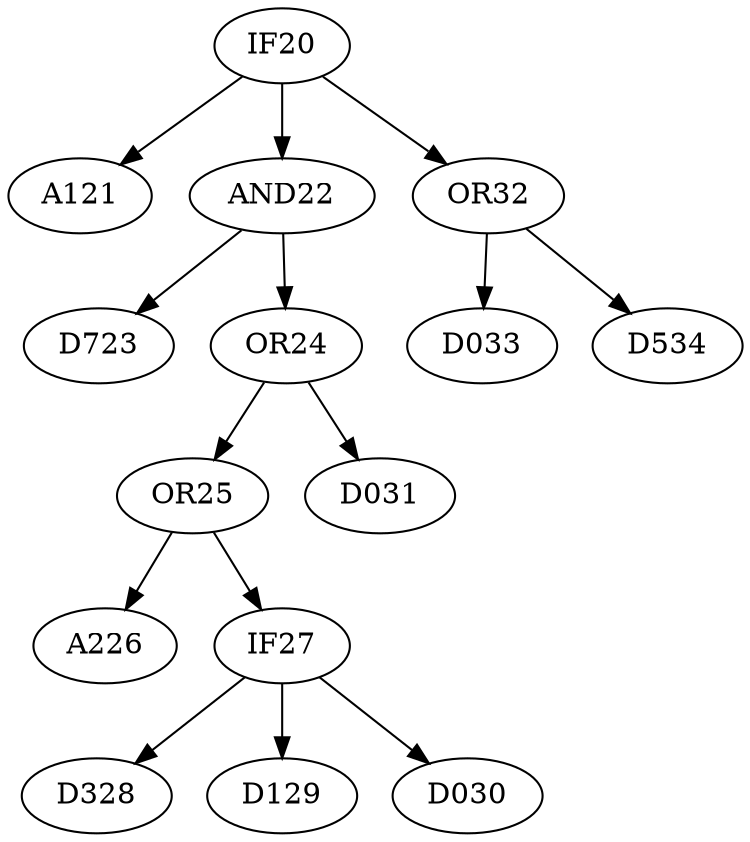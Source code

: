 digraph T {
	IF20 -> A121
	AND22 -> D723
	OR25 -> A226
	IF27 -> D328
	IF27 -> D129
	IF27 -> D030
	OR25 -> IF27
	OR24 -> OR25
	OR24 -> D031
	AND22 -> OR24
	IF20 -> AND22
	OR32 -> D033
	OR32 -> D534
	IF20 -> OR32
}
